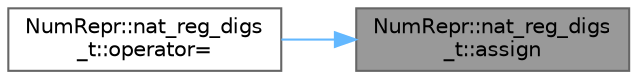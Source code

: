 digraph "NumRepr::nat_reg_digs_t::assign"
{
 // INTERACTIVE_SVG=YES
 // LATEX_PDF_SIZE
  bgcolor="transparent";
  edge [fontname=Helvetica,fontsize=10,labelfontname=Helvetica,labelfontsize=10];
  node [fontname=Helvetica,fontsize=10,shape=box,height=0.2,width=0.4];
  rankdir="RL";
  Node1 [label="NumRepr::nat_reg_digs\l_t::assign",height=0.2,width=0.4,color="gray40", fillcolor="grey60", style="filled", fontcolor="black",tooltip="OPERACION COPIA DESDE UN ENTERO (CONVERSION A LA BASE B) A UN BASE_T."];
  Node1 -> Node2 [dir="back",color="steelblue1",style="solid"];
  Node2 [label="NumRepr::nat_reg_digs\l_t::operator=",height=0.2,width=0.4,color="grey40", fillcolor="white", style="filled",URL="$struct_num_repr_1_1nat__reg__digs__t.html#ab1a63d715621ca9fea2c4d765155a23b",tooltip="OPERACION COPIA DESDE UN ENTERO (CONVERSION A LA BASE B)"];
}
